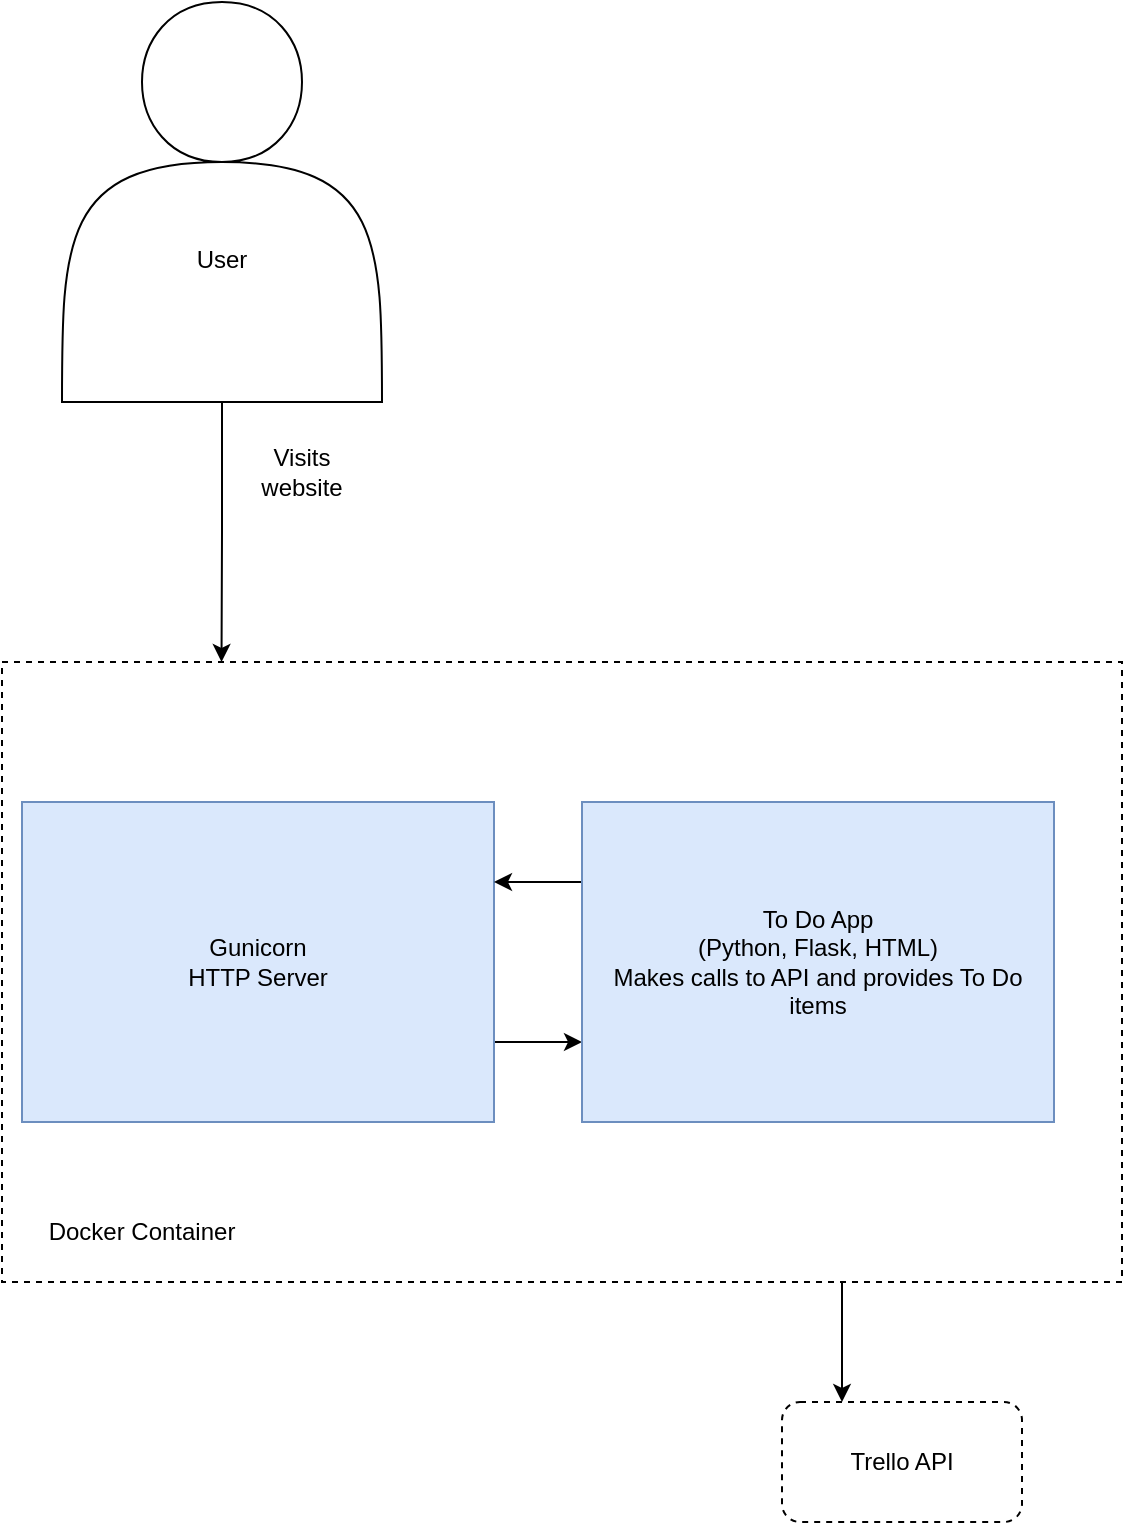 <mxfile version="20.0.3" type="device"><diagram id="UitEio90lrp9na0v4tSO" name="Page-1"><mxGraphModel dx="1550" dy="867" grid="1" gridSize="10" guides="1" tooltips="1" connect="1" arrows="1" fold="1" page="1" pageScale="1" pageWidth="827" pageHeight="1169" math="0" shadow="0"><root><mxCell id="0"/><mxCell id="1" parent="0"/><mxCell id="ZZkjfqiDYqNAqNTh6NTW-13" style="edgeStyle=orthogonalEdgeStyle;rounded=0;orthogonalLoop=1;jettySize=auto;html=1;exitX=0.75;exitY=1;exitDx=0;exitDy=0;entryX=0.25;entryY=0;entryDx=0;entryDy=0;" parent="1" source="ZZkjfqiDYqNAqNTh6NTW-5" target="ZZkjfqiDYqNAqNTh6NTW-11" edge="1"><mxGeometry relative="1" as="geometry"/></mxCell><mxCell id="ZZkjfqiDYqNAqNTh6NTW-5" value="" style="rounded=0;whiteSpace=wrap;html=1;dashed=1;fillColor=none;" parent="1" vertex="1"><mxGeometry x="70" y="350" width="560" height="310" as="geometry"/></mxCell><mxCell id="ZZkjfqiDYqNAqNTh6NTW-7" style="edgeStyle=orthogonalEdgeStyle;rounded=0;orthogonalLoop=1;jettySize=auto;html=1;entryX=0.196;entryY=0;entryDx=0;entryDy=0;entryPerimeter=0;" parent="1" source="ZZkjfqiDYqNAqNTh6NTW-2" target="ZZkjfqiDYqNAqNTh6NTW-5" edge="1"><mxGeometry relative="1" as="geometry"/></mxCell><mxCell id="ZZkjfqiDYqNAqNTh6NTW-2" value="&lt;br&gt;&lt;br&gt;&lt;br&gt;&lt;br&gt;User&lt;br&gt;" style="shape=actor;whiteSpace=wrap;html=1;" parent="1" vertex="1"><mxGeometry x="100" y="20" width="160" height="200" as="geometry"/></mxCell><mxCell id="ZZkjfqiDYqNAqNTh6NTW-10" style="edgeStyle=orthogonalEdgeStyle;rounded=0;orthogonalLoop=1;jettySize=auto;html=1;exitX=1;exitY=0.75;exitDx=0;exitDy=0;entryX=0;entryY=0.75;entryDx=0;entryDy=0;" parent="1" source="ZZkjfqiDYqNAqNTh6NTW-3" target="ZZkjfqiDYqNAqNTh6NTW-4" edge="1"><mxGeometry relative="1" as="geometry"/></mxCell><mxCell id="ZZkjfqiDYqNAqNTh6NTW-3" value="Gunicorn&lt;br&gt;HTTP Server" style="rounded=0;whiteSpace=wrap;html=1;fillColor=#dae8fc;strokeColor=#6c8ebf;" parent="1" vertex="1"><mxGeometry x="80" y="420" width="236" height="160" as="geometry"/></mxCell><mxCell id="ZZkjfqiDYqNAqNTh6NTW-9" style="edgeStyle=orthogonalEdgeStyle;rounded=0;orthogonalLoop=1;jettySize=auto;html=1;exitX=0;exitY=0.25;exitDx=0;exitDy=0;entryX=1;entryY=0.25;entryDx=0;entryDy=0;" parent="1" source="ZZkjfqiDYqNAqNTh6NTW-4" target="ZZkjfqiDYqNAqNTh6NTW-3" edge="1"><mxGeometry relative="1" as="geometry"/></mxCell><mxCell id="ZZkjfqiDYqNAqNTh6NTW-4" value="To Do App&lt;br&gt;(Python, Flask, HTML)&lt;br&gt;Makes calls to API and provides To Do items" style="rounded=0;whiteSpace=wrap;html=1;fillColor=#dae8fc;strokeColor=#6c8ebf;" parent="1" vertex="1"><mxGeometry x="360" y="420" width="236" height="160" as="geometry"/></mxCell><mxCell id="ZZkjfqiDYqNAqNTh6NTW-11" value="Trello API" style="rounded=1;whiteSpace=wrap;html=1;dashed=1;fillColor=none;" parent="1" vertex="1"><mxGeometry x="460" y="720" width="120" height="60" as="geometry"/></mxCell><mxCell id="ZZkjfqiDYqNAqNTh6NTW-14" value="Visits website" style="text;html=1;strokeColor=none;fillColor=none;align=center;verticalAlign=middle;whiteSpace=wrap;rounded=0;dashed=1;" parent="1" vertex="1"><mxGeometry x="190" y="240" width="60" height="30" as="geometry"/></mxCell><mxCell id="_WtigeNXLQZieFB4F37j-1" value="Docker Container" style="text;html=1;strokeColor=none;fillColor=none;align=center;verticalAlign=middle;whiteSpace=wrap;rounded=0;" vertex="1" parent="1"><mxGeometry x="90" y="620" width="100" height="30" as="geometry"/></mxCell></root></mxGraphModel></diagram></mxfile>